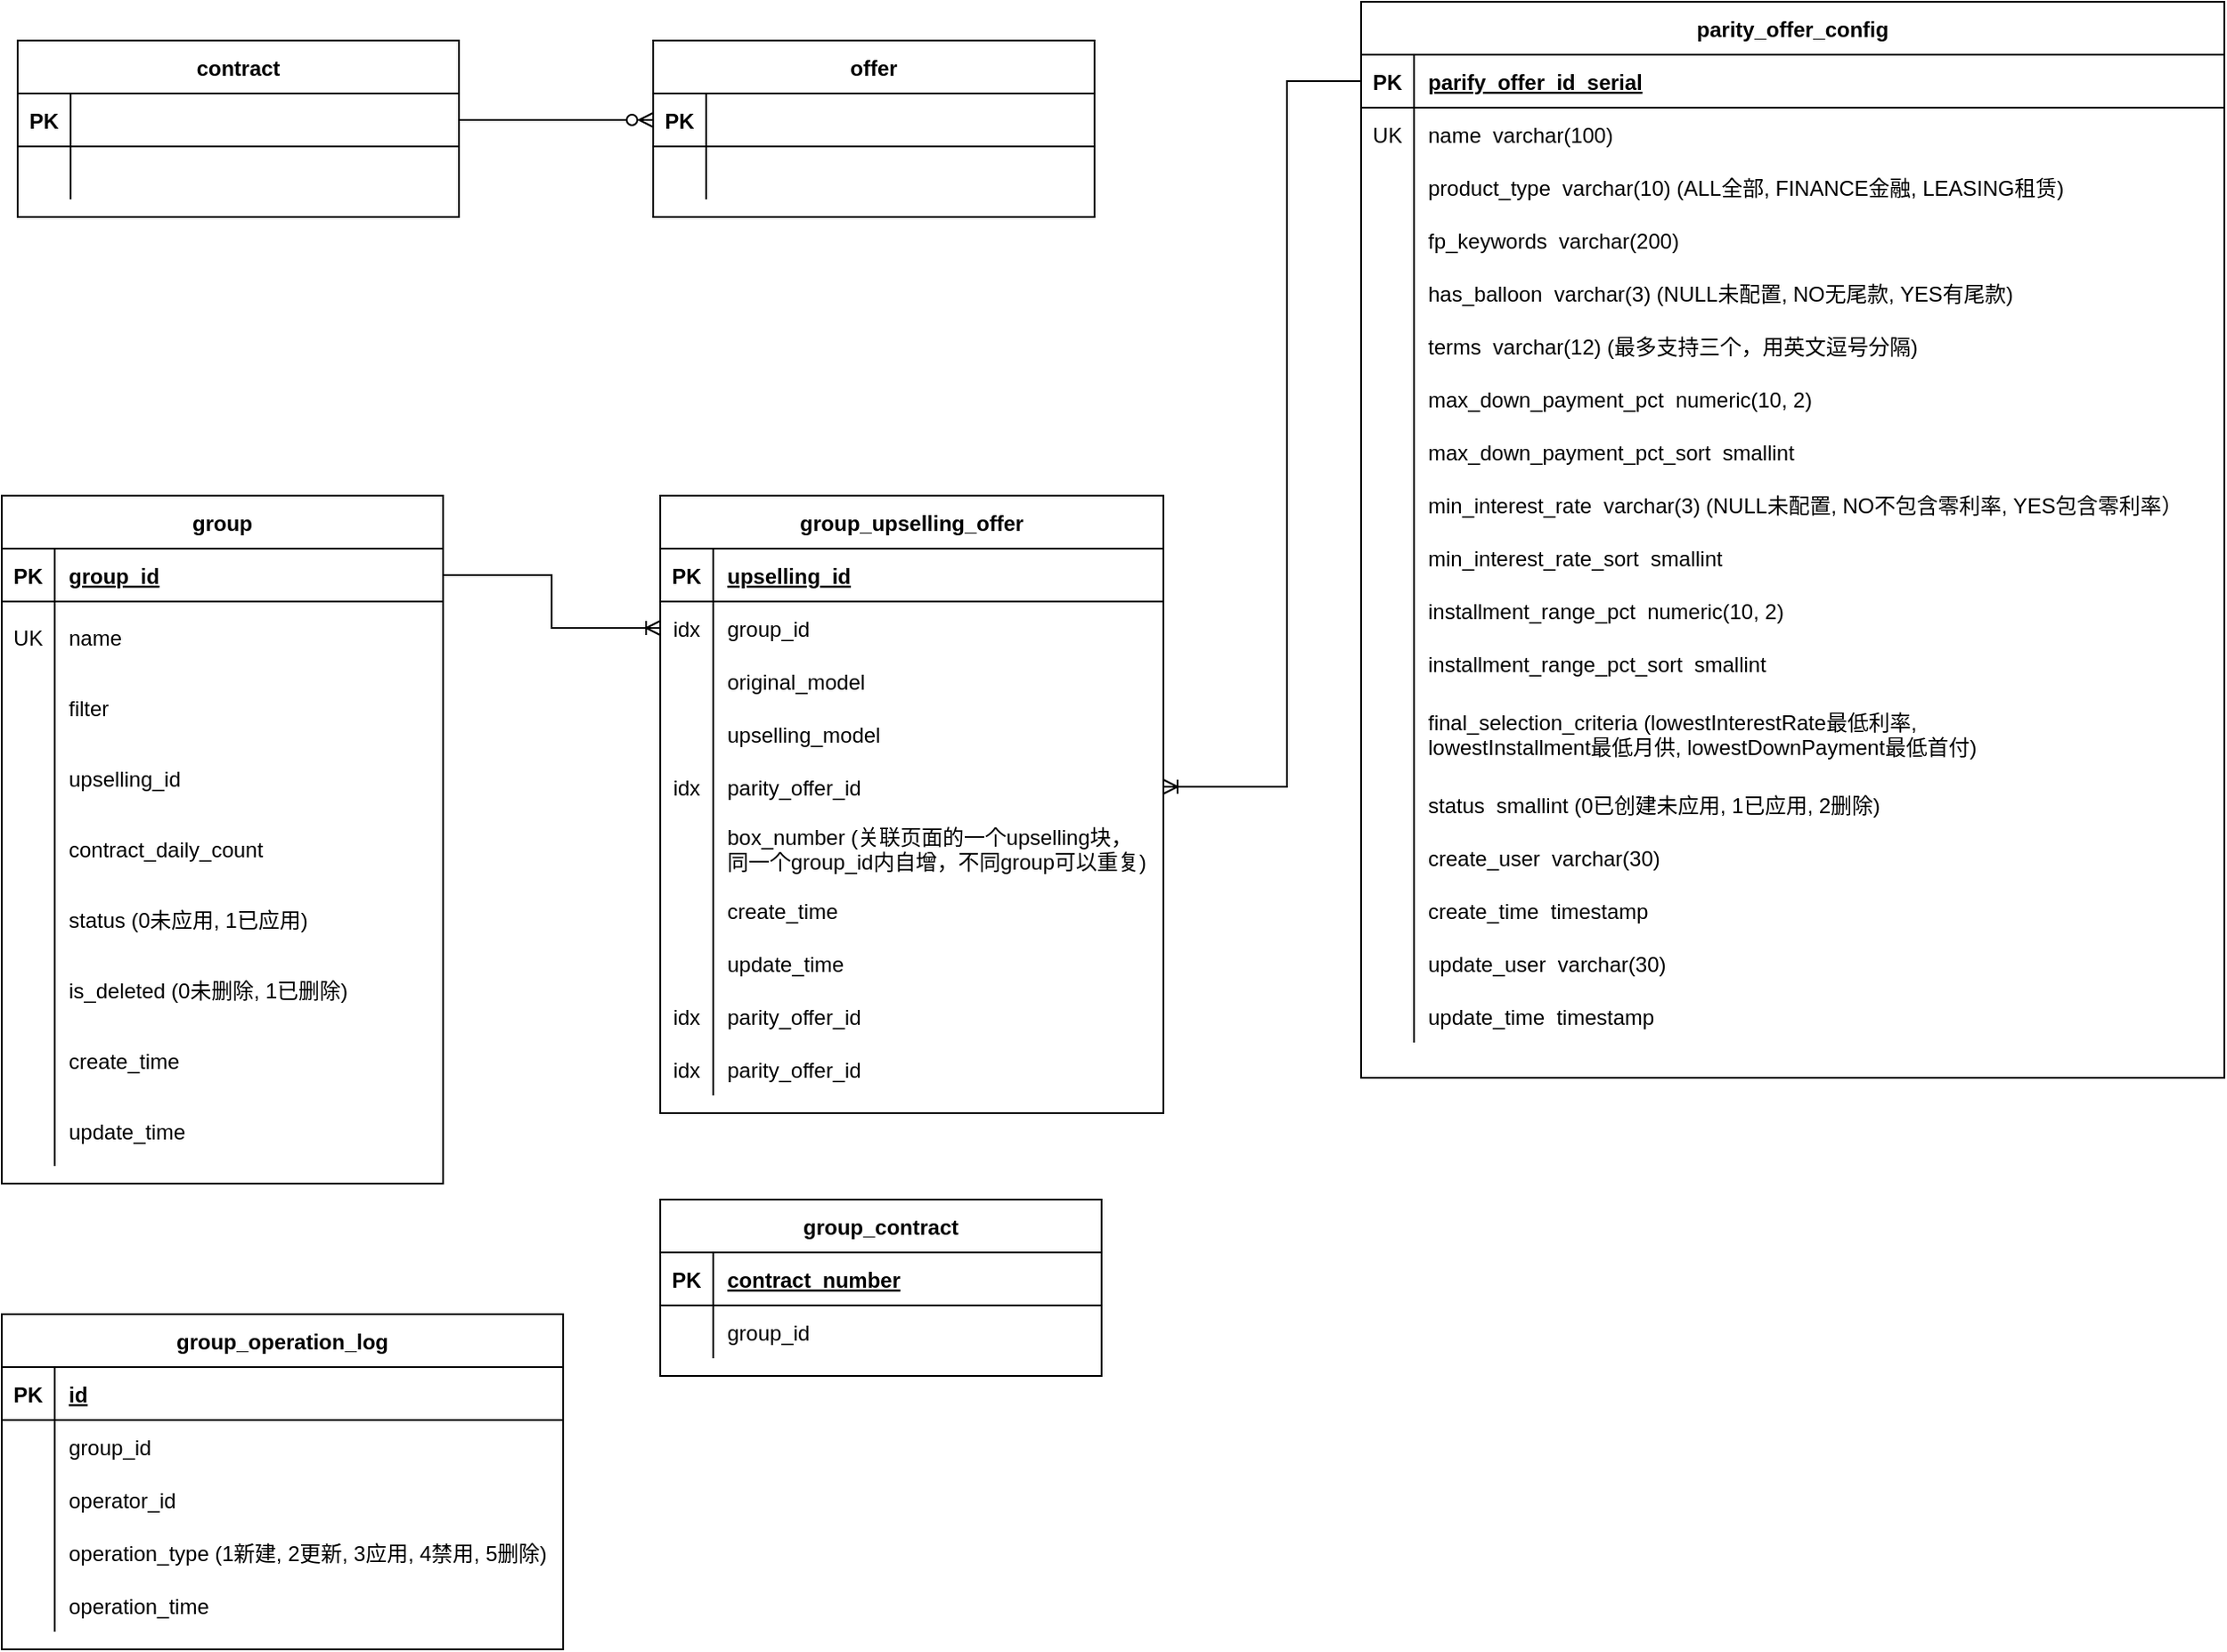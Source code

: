 <mxfile version="22.1.21" type="github">
  <diagram id="R2lEEEUBdFMjLlhIrx00" name="Page-1">
    <mxGraphModel dx="2038" dy="861" grid="1" gridSize="10" guides="1" tooltips="1" connect="1" arrows="1" fold="1" page="1" pageScale="1" pageWidth="850" pageHeight="1100" math="0" shadow="0" extFonts="Permanent Marker^https://fonts.googleapis.com/css?family=Permanent+Marker">
      <root>
        <mxCell id="0" />
        <mxCell id="1" parent="0" />
        <mxCell id="Lgd85yXxA8p3wqPTsEd0-1" value="contract" style="shape=table;startSize=30;container=1;collapsible=1;childLayout=tableLayout;fixedRows=1;rowLines=0;fontStyle=1;align=center;resizeLast=1;" parent="1" vertex="1">
          <mxGeometry x="-169" y="112" width="250" height="100" as="geometry" />
        </mxCell>
        <mxCell id="Lgd85yXxA8p3wqPTsEd0-2" value="" style="shape=partialRectangle;collapsible=0;dropTarget=0;pointerEvents=0;fillColor=none;points=[[0,0.5],[1,0.5]];portConstraint=eastwest;top=0;left=0;right=0;bottom=1;" parent="Lgd85yXxA8p3wqPTsEd0-1" vertex="1">
          <mxGeometry y="30" width="250" height="30" as="geometry" />
        </mxCell>
        <mxCell id="Lgd85yXxA8p3wqPTsEd0-3" value="PK" style="shape=partialRectangle;overflow=hidden;connectable=0;fillColor=none;top=0;left=0;bottom=0;right=0;fontStyle=1;" parent="Lgd85yXxA8p3wqPTsEd0-2" vertex="1">
          <mxGeometry width="30" height="30" as="geometry">
            <mxRectangle width="30" height="30" as="alternateBounds" />
          </mxGeometry>
        </mxCell>
        <mxCell id="Lgd85yXxA8p3wqPTsEd0-4" value="" style="shape=partialRectangle;overflow=hidden;connectable=0;fillColor=none;top=0;left=0;bottom=0;right=0;align=left;spacingLeft=6;fontStyle=5;" parent="Lgd85yXxA8p3wqPTsEd0-2" vertex="1">
          <mxGeometry x="30" width="220" height="30" as="geometry">
            <mxRectangle width="220" height="30" as="alternateBounds" />
          </mxGeometry>
        </mxCell>
        <mxCell id="Lgd85yXxA8p3wqPTsEd0-5" value="" style="shape=partialRectangle;collapsible=0;dropTarget=0;pointerEvents=0;fillColor=none;points=[[0,0.5],[1,0.5]];portConstraint=eastwest;top=0;left=0;right=0;bottom=0;" parent="Lgd85yXxA8p3wqPTsEd0-1" vertex="1">
          <mxGeometry y="60" width="250" height="30" as="geometry" />
        </mxCell>
        <mxCell id="Lgd85yXxA8p3wqPTsEd0-6" value="" style="shape=partialRectangle;overflow=hidden;connectable=0;fillColor=none;top=0;left=0;bottom=0;right=0;" parent="Lgd85yXxA8p3wqPTsEd0-5" vertex="1">
          <mxGeometry width="30" height="30" as="geometry">
            <mxRectangle width="30" height="30" as="alternateBounds" />
          </mxGeometry>
        </mxCell>
        <mxCell id="Lgd85yXxA8p3wqPTsEd0-7" value="" style="shape=partialRectangle;overflow=hidden;connectable=0;fillColor=none;top=0;left=0;bottom=0;right=0;align=left;spacingLeft=6;" parent="Lgd85yXxA8p3wqPTsEd0-5" vertex="1">
          <mxGeometry x="30" width="220" height="30" as="geometry">
            <mxRectangle width="220" height="30" as="alternateBounds" />
          </mxGeometry>
        </mxCell>
        <mxCell id="Lgd85yXxA8p3wqPTsEd0-8" value="offer" style="shape=table;startSize=30;container=1;collapsible=1;childLayout=tableLayout;fixedRows=1;rowLines=0;fontStyle=1;align=center;resizeLast=1;" parent="1" vertex="1">
          <mxGeometry x="191" y="112" width="250" height="100" as="geometry" />
        </mxCell>
        <mxCell id="Lgd85yXxA8p3wqPTsEd0-9" value="" style="shape=partialRectangle;collapsible=0;dropTarget=0;pointerEvents=0;fillColor=none;points=[[0,0.5],[1,0.5]];portConstraint=eastwest;top=0;left=0;right=0;bottom=1;" parent="Lgd85yXxA8p3wqPTsEd0-8" vertex="1">
          <mxGeometry y="30" width="250" height="30" as="geometry" />
        </mxCell>
        <mxCell id="Lgd85yXxA8p3wqPTsEd0-10" value="PK" style="shape=partialRectangle;overflow=hidden;connectable=0;fillColor=none;top=0;left=0;bottom=0;right=0;fontStyle=1;" parent="Lgd85yXxA8p3wqPTsEd0-9" vertex="1">
          <mxGeometry width="30" height="30" as="geometry">
            <mxRectangle width="30" height="30" as="alternateBounds" />
          </mxGeometry>
        </mxCell>
        <mxCell id="Lgd85yXxA8p3wqPTsEd0-11" value="" style="shape=partialRectangle;overflow=hidden;connectable=0;fillColor=none;top=0;left=0;bottom=0;right=0;align=left;spacingLeft=6;fontStyle=5;" parent="Lgd85yXxA8p3wqPTsEd0-9" vertex="1">
          <mxGeometry x="30" width="220" height="30" as="geometry">
            <mxRectangle width="220" height="30" as="alternateBounds" />
          </mxGeometry>
        </mxCell>
        <mxCell id="Lgd85yXxA8p3wqPTsEd0-12" value="" style="shape=partialRectangle;collapsible=0;dropTarget=0;pointerEvents=0;fillColor=none;points=[[0,0.5],[1,0.5]];portConstraint=eastwest;top=0;left=0;right=0;bottom=0;" parent="Lgd85yXxA8p3wqPTsEd0-8" vertex="1">
          <mxGeometry y="60" width="250" height="30" as="geometry" />
        </mxCell>
        <mxCell id="Lgd85yXxA8p3wqPTsEd0-13" value="" style="shape=partialRectangle;overflow=hidden;connectable=0;fillColor=none;top=0;left=0;bottom=0;right=0;" parent="Lgd85yXxA8p3wqPTsEd0-12" vertex="1">
          <mxGeometry width="30" height="30" as="geometry">
            <mxRectangle width="30" height="30" as="alternateBounds" />
          </mxGeometry>
        </mxCell>
        <mxCell id="Lgd85yXxA8p3wqPTsEd0-14" value="" style="shape=partialRectangle;overflow=hidden;connectable=0;fillColor=none;top=0;left=0;bottom=0;right=0;align=left;spacingLeft=6;" parent="Lgd85yXxA8p3wqPTsEd0-12" vertex="1">
          <mxGeometry x="30" width="220" height="30" as="geometry">
            <mxRectangle width="220" height="30" as="alternateBounds" />
          </mxGeometry>
        </mxCell>
        <mxCell id="Lgd85yXxA8p3wqPTsEd0-15" style="edgeStyle=orthogonalEdgeStyle;rounded=0;orthogonalLoop=1;jettySize=auto;html=1;exitX=1;exitY=0.5;exitDx=0;exitDy=0;entryX=0;entryY=0.5;entryDx=0;entryDy=0;endArrow=ERzeroToMany;endFill=0;" parent="1" source="Lgd85yXxA8p3wqPTsEd0-2" target="Lgd85yXxA8p3wqPTsEd0-9" edge="1">
          <mxGeometry relative="1" as="geometry" />
        </mxCell>
        <mxCell id="Lgd85yXxA8p3wqPTsEd0-16" value="group" style="shape=table;startSize=30;container=1;collapsible=1;childLayout=tableLayout;fixedRows=1;rowLines=0;fontStyle=1;align=center;resizeLast=1;" parent="1" vertex="1">
          <mxGeometry x="-178" y="370" width="250" height="390" as="geometry">
            <mxRectangle x="91" y="830" width="120" height="30" as="alternateBounds" />
          </mxGeometry>
        </mxCell>
        <mxCell id="Lgd85yXxA8p3wqPTsEd0-17" value="" style="shape=partialRectangle;collapsible=0;dropTarget=0;pointerEvents=0;fillColor=none;points=[[0,0.5],[1,0.5]];portConstraint=eastwest;top=0;left=0;right=0;bottom=1;" parent="Lgd85yXxA8p3wqPTsEd0-16" vertex="1">
          <mxGeometry y="30" width="250" height="30" as="geometry" />
        </mxCell>
        <mxCell id="Lgd85yXxA8p3wqPTsEd0-18" value="PK" style="shape=partialRectangle;overflow=hidden;connectable=0;fillColor=none;top=0;left=0;bottom=0;right=0;fontStyle=1;" parent="Lgd85yXxA8p3wqPTsEd0-17" vertex="1">
          <mxGeometry width="30" height="30" as="geometry">
            <mxRectangle width="30" height="30" as="alternateBounds" />
          </mxGeometry>
        </mxCell>
        <mxCell id="Lgd85yXxA8p3wqPTsEd0-19" value="group_id" style="shape=partialRectangle;overflow=hidden;connectable=0;fillColor=none;top=0;left=0;bottom=0;right=0;align=left;spacingLeft=6;fontStyle=5;" parent="Lgd85yXxA8p3wqPTsEd0-17" vertex="1">
          <mxGeometry x="30" width="220" height="30" as="geometry">
            <mxRectangle width="220" height="30" as="alternateBounds" />
          </mxGeometry>
        </mxCell>
        <mxCell id="Lgd85yXxA8p3wqPTsEd0-20" value="" style="shape=partialRectangle;collapsible=0;dropTarget=0;pointerEvents=0;fillColor=none;points=[[0,0.5],[1,0.5]];portConstraint=eastwest;top=0;left=0;right=0;bottom=0;" parent="Lgd85yXxA8p3wqPTsEd0-16" vertex="1">
          <mxGeometry y="60" width="250" height="40" as="geometry" />
        </mxCell>
        <mxCell id="Lgd85yXxA8p3wqPTsEd0-21" value="UK" style="shape=partialRectangle;overflow=hidden;connectable=0;fillColor=none;top=0;left=0;bottom=0;right=0;" parent="Lgd85yXxA8p3wqPTsEd0-20" vertex="1">
          <mxGeometry width="30" height="40" as="geometry">
            <mxRectangle width="30" height="40" as="alternateBounds" />
          </mxGeometry>
        </mxCell>
        <mxCell id="Lgd85yXxA8p3wqPTsEd0-22" value="name" style="shape=partialRectangle;overflow=hidden;connectable=0;fillColor=none;top=0;left=0;bottom=0;right=0;align=left;spacingLeft=6;" parent="Lgd85yXxA8p3wqPTsEd0-20" vertex="1">
          <mxGeometry x="30" width="220" height="40" as="geometry">
            <mxRectangle width="220" height="40" as="alternateBounds" />
          </mxGeometry>
        </mxCell>
        <mxCell id="Lgd85yXxA8p3wqPTsEd0-23" value="" style="shape=partialRectangle;collapsible=0;dropTarget=0;pointerEvents=0;fillColor=none;points=[[0,0.5],[1,0.5]];portConstraint=eastwest;top=0;left=0;right=0;bottom=0;" parent="Lgd85yXxA8p3wqPTsEd0-16" vertex="1">
          <mxGeometry y="100" width="250" height="40" as="geometry" />
        </mxCell>
        <mxCell id="Lgd85yXxA8p3wqPTsEd0-24" value="" style="shape=partialRectangle;overflow=hidden;connectable=0;fillColor=none;top=0;left=0;bottom=0;right=0;" parent="Lgd85yXxA8p3wqPTsEd0-23" vertex="1">
          <mxGeometry width="30" height="40" as="geometry">
            <mxRectangle width="30" height="40" as="alternateBounds" />
          </mxGeometry>
        </mxCell>
        <mxCell id="Lgd85yXxA8p3wqPTsEd0-25" value="filter" style="shape=partialRectangle;overflow=hidden;connectable=0;fillColor=none;top=0;left=0;bottom=0;right=0;align=left;spacingLeft=6;" parent="Lgd85yXxA8p3wqPTsEd0-23" vertex="1">
          <mxGeometry x="30" width="220" height="40" as="geometry">
            <mxRectangle width="220" height="40" as="alternateBounds" />
          </mxGeometry>
        </mxCell>
        <mxCell id="Lgd85yXxA8p3wqPTsEd0-26" value="" style="shape=partialRectangle;collapsible=0;dropTarget=0;pointerEvents=0;fillColor=none;points=[[0,0.5],[1,0.5]];portConstraint=eastwest;top=0;left=0;right=0;bottom=0;" parent="Lgd85yXxA8p3wqPTsEd0-16" vertex="1">
          <mxGeometry y="140" width="250" height="40" as="geometry" />
        </mxCell>
        <mxCell id="Lgd85yXxA8p3wqPTsEd0-27" value="" style="shape=partialRectangle;overflow=hidden;connectable=0;fillColor=none;top=0;left=0;bottom=0;right=0;" parent="Lgd85yXxA8p3wqPTsEd0-26" vertex="1">
          <mxGeometry width="30" height="40" as="geometry">
            <mxRectangle width="30" height="40" as="alternateBounds" />
          </mxGeometry>
        </mxCell>
        <mxCell id="Lgd85yXxA8p3wqPTsEd0-28" value="upselling_id" style="shape=partialRectangle;overflow=hidden;connectable=0;fillColor=none;top=0;left=0;bottom=0;right=0;align=left;spacingLeft=6;" parent="Lgd85yXxA8p3wqPTsEd0-26" vertex="1">
          <mxGeometry x="30" width="220" height="40" as="geometry">
            <mxRectangle width="220" height="40" as="alternateBounds" />
          </mxGeometry>
        </mxCell>
        <mxCell id="2R6In421giZ6Qn-jR1Jp-1" value="" style="shape=partialRectangle;collapsible=0;dropTarget=0;pointerEvents=0;fillColor=none;points=[[0,0.5],[1,0.5]];portConstraint=eastwest;top=0;left=0;right=0;bottom=0;" parent="Lgd85yXxA8p3wqPTsEd0-16" vertex="1">
          <mxGeometry y="180" width="250" height="40" as="geometry" />
        </mxCell>
        <mxCell id="2R6In421giZ6Qn-jR1Jp-2" value="" style="shape=partialRectangle;overflow=hidden;connectable=0;fillColor=none;top=0;left=0;bottom=0;right=0;" parent="2R6In421giZ6Qn-jR1Jp-1" vertex="1">
          <mxGeometry width="30" height="40" as="geometry">
            <mxRectangle width="30" height="40" as="alternateBounds" />
          </mxGeometry>
        </mxCell>
        <mxCell id="2R6In421giZ6Qn-jR1Jp-3" value="contract_daily_count" style="shape=partialRectangle;overflow=hidden;connectable=0;fillColor=none;top=0;left=0;bottom=0;right=0;align=left;spacingLeft=6;" parent="2R6In421giZ6Qn-jR1Jp-1" vertex="1">
          <mxGeometry x="30" width="220" height="40" as="geometry">
            <mxRectangle width="220" height="40" as="alternateBounds" />
          </mxGeometry>
        </mxCell>
        <mxCell id="Lgd85yXxA8p3wqPTsEd0-29" value="" style="shape=partialRectangle;collapsible=0;dropTarget=0;pointerEvents=0;fillColor=none;points=[[0,0.5],[1,0.5]];portConstraint=eastwest;top=0;left=0;right=0;bottom=0;" parent="Lgd85yXxA8p3wqPTsEd0-16" vertex="1">
          <mxGeometry y="220" width="250" height="40" as="geometry" />
        </mxCell>
        <mxCell id="Lgd85yXxA8p3wqPTsEd0-30" value="" style="shape=partialRectangle;overflow=hidden;connectable=0;fillColor=none;top=0;left=0;bottom=0;right=0;" parent="Lgd85yXxA8p3wqPTsEd0-29" vertex="1">
          <mxGeometry width="30" height="40" as="geometry">
            <mxRectangle width="30" height="40" as="alternateBounds" />
          </mxGeometry>
        </mxCell>
        <mxCell id="Lgd85yXxA8p3wqPTsEd0-31" value="status (0未应用, 1已应用)" style="shape=partialRectangle;overflow=hidden;connectable=0;fillColor=none;top=0;left=0;bottom=0;right=0;align=left;spacingLeft=6;" parent="Lgd85yXxA8p3wqPTsEd0-29" vertex="1">
          <mxGeometry x="30" width="220" height="40" as="geometry">
            <mxRectangle width="220" height="40" as="alternateBounds" />
          </mxGeometry>
        </mxCell>
        <mxCell id="Lgd85yXxA8p3wqPTsEd0-32" value="" style="shape=partialRectangle;collapsible=0;dropTarget=0;pointerEvents=0;fillColor=none;points=[[0,0.5],[1,0.5]];portConstraint=eastwest;top=0;left=0;right=0;bottom=0;" parent="Lgd85yXxA8p3wqPTsEd0-16" vertex="1">
          <mxGeometry y="260" width="250" height="40" as="geometry" />
        </mxCell>
        <mxCell id="Lgd85yXxA8p3wqPTsEd0-33" value="" style="shape=partialRectangle;overflow=hidden;connectable=0;fillColor=none;top=0;left=0;bottom=0;right=0;" parent="Lgd85yXxA8p3wqPTsEd0-32" vertex="1">
          <mxGeometry width="30" height="40" as="geometry">
            <mxRectangle width="30" height="40" as="alternateBounds" />
          </mxGeometry>
        </mxCell>
        <mxCell id="Lgd85yXxA8p3wqPTsEd0-34" value="is_deleted (0未删除, 1已删除)" style="shape=partialRectangle;overflow=hidden;connectable=0;fillColor=none;top=0;left=0;bottom=0;right=0;align=left;spacingLeft=6;" parent="Lgd85yXxA8p3wqPTsEd0-32" vertex="1">
          <mxGeometry x="30" width="220" height="40" as="geometry">
            <mxRectangle width="220" height="40" as="alternateBounds" />
          </mxGeometry>
        </mxCell>
        <mxCell id="zZ3A37CLWOh8GCv3uw9L-1" value="" style="shape=partialRectangle;collapsible=0;dropTarget=0;pointerEvents=0;fillColor=none;points=[[0,0.5],[1,0.5]];portConstraint=eastwest;top=0;left=0;right=0;bottom=0;" parent="Lgd85yXxA8p3wqPTsEd0-16" vertex="1">
          <mxGeometry y="300" width="250" height="40" as="geometry" />
        </mxCell>
        <mxCell id="zZ3A37CLWOh8GCv3uw9L-2" value="" style="shape=partialRectangle;overflow=hidden;connectable=0;fillColor=none;top=0;left=0;bottom=0;right=0;" parent="zZ3A37CLWOh8GCv3uw9L-1" vertex="1">
          <mxGeometry width="30" height="40" as="geometry">
            <mxRectangle width="30" height="40" as="alternateBounds" />
          </mxGeometry>
        </mxCell>
        <mxCell id="zZ3A37CLWOh8GCv3uw9L-3" value="create_time" style="shape=partialRectangle;overflow=hidden;connectable=0;fillColor=none;top=0;left=0;bottom=0;right=0;align=left;spacingLeft=6;" parent="zZ3A37CLWOh8GCv3uw9L-1" vertex="1">
          <mxGeometry x="30" width="220" height="40" as="geometry">
            <mxRectangle width="220" height="40" as="alternateBounds" />
          </mxGeometry>
        </mxCell>
        <mxCell id="zZ3A37CLWOh8GCv3uw9L-4" value="" style="shape=partialRectangle;collapsible=0;dropTarget=0;pointerEvents=0;fillColor=none;points=[[0,0.5],[1,0.5]];portConstraint=eastwest;top=0;left=0;right=0;bottom=0;" parent="Lgd85yXxA8p3wqPTsEd0-16" vertex="1">
          <mxGeometry y="340" width="250" height="40" as="geometry" />
        </mxCell>
        <mxCell id="zZ3A37CLWOh8GCv3uw9L-5" value="" style="shape=partialRectangle;overflow=hidden;connectable=0;fillColor=none;top=0;left=0;bottom=0;right=0;" parent="zZ3A37CLWOh8GCv3uw9L-4" vertex="1">
          <mxGeometry width="30" height="40" as="geometry">
            <mxRectangle width="30" height="40" as="alternateBounds" />
          </mxGeometry>
        </mxCell>
        <mxCell id="zZ3A37CLWOh8GCv3uw9L-6" value="update_time" style="shape=partialRectangle;overflow=hidden;connectable=0;fillColor=none;top=0;left=0;bottom=0;right=0;align=left;spacingLeft=6;" parent="zZ3A37CLWOh8GCv3uw9L-4" vertex="1">
          <mxGeometry x="30" width="220" height="40" as="geometry">
            <mxRectangle width="220" height="40" as="alternateBounds" />
          </mxGeometry>
        </mxCell>
        <mxCell id="Lgd85yXxA8p3wqPTsEd0-35" value="parity_offer_config" style="shape=table;startSize=30;container=1;collapsible=1;childLayout=tableLayout;fixedRows=1;rowLines=0;fontStyle=1;align=center;resizeLast=1;" parent="1" vertex="1">
          <mxGeometry x="592" y="90" width="489" height="610" as="geometry" />
        </mxCell>
        <mxCell id="Lgd85yXxA8p3wqPTsEd0-36" value="" style="shape=partialRectangle;collapsible=0;dropTarget=0;pointerEvents=0;fillColor=none;points=[[0,0.5],[1,0.5]];portConstraint=eastwest;top=0;left=0;right=0;bottom=1;" parent="Lgd85yXxA8p3wqPTsEd0-35" vertex="1">
          <mxGeometry y="30" width="489" height="30" as="geometry" />
        </mxCell>
        <mxCell id="Lgd85yXxA8p3wqPTsEd0-37" value="PK" style="shape=partialRectangle;overflow=hidden;connectable=0;fillColor=none;top=0;left=0;bottom=0;right=0;fontStyle=1;" parent="Lgd85yXxA8p3wqPTsEd0-36" vertex="1">
          <mxGeometry width="30" height="30" as="geometry">
            <mxRectangle width="30" height="30" as="alternateBounds" />
          </mxGeometry>
        </mxCell>
        <mxCell id="Lgd85yXxA8p3wqPTsEd0-38" value="parify_offer_id  serial" style="shape=partialRectangle;overflow=hidden;connectable=0;fillColor=none;top=0;left=0;bottom=0;right=0;align=left;spacingLeft=6;fontStyle=5;fontColor=#000000;" parent="Lgd85yXxA8p3wqPTsEd0-36" vertex="1">
          <mxGeometry x="30" width="459" height="30" as="geometry">
            <mxRectangle width="459" height="30" as="alternateBounds" />
          </mxGeometry>
        </mxCell>
        <mxCell id="Lgd85yXxA8p3wqPTsEd0-39" value="" style="shape=partialRectangle;collapsible=0;dropTarget=0;pointerEvents=0;fillColor=none;points=[[0,0.5],[1,0.5]];portConstraint=eastwest;top=0;left=0;right=0;bottom=0;" parent="Lgd85yXxA8p3wqPTsEd0-35" vertex="1">
          <mxGeometry y="60" width="489" height="30" as="geometry" />
        </mxCell>
        <mxCell id="Lgd85yXxA8p3wqPTsEd0-40" value="UK" style="shape=partialRectangle;overflow=hidden;connectable=0;fillColor=none;top=0;left=0;bottom=0;right=0;" parent="Lgd85yXxA8p3wqPTsEd0-39" vertex="1">
          <mxGeometry width="30" height="30" as="geometry">
            <mxRectangle width="30" height="30" as="alternateBounds" />
          </mxGeometry>
        </mxCell>
        <mxCell id="Lgd85yXxA8p3wqPTsEd0-41" value="name  varchar(100)" style="shape=partialRectangle;overflow=hidden;connectable=0;fillColor=none;top=0;left=0;bottom=0;right=0;align=left;spacingLeft=6;" parent="Lgd85yXxA8p3wqPTsEd0-39" vertex="1">
          <mxGeometry x="30" width="459" height="30" as="geometry">
            <mxRectangle width="459" height="30" as="alternateBounds" />
          </mxGeometry>
        </mxCell>
        <mxCell id="Lgd85yXxA8p3wqPTsEd0-42" value="" style="shape=partialRectangle;collapsible=0;dropTarget=0;pointerEvents=0;fillColor=none;points=[[0,0.5],[1,0.5]];portConstraint=eastwest;top=0;left=0;right=0;bottom=0;" parent="Lgd85yXxA8p3wqPTsEd0-35" vertex="1">
          <mxGeometry y="90" width="489" height="30" as="geometry" />
        </mxCell>
        <mxCell id="Lgd85yXxA8p3wqPTsEd0-43" value="" style="shape=partialRectangle;overflow=hidden;connectable=0;fillColor=none;top=0;left=0;bottom=0;right=0;" parent="Lgd85yXxA8p3wqPTsEd0-42" vertex="1">
          <mxGeometry width="30" height="30" as="geometry">
            <mxRectangle width="30" height="30" as="alternateBounds" />
          </mxGeometry>
        </mxCell>
        <mxCell id="Lgd85yXxA8p3wqPTsEd0-44" value="product_type  varchar(10) (ALL全部, FINANCE金融, LEASING租赁)" style="shape=partialRectangle;overflow=hidden;connectable=0;fillColor=none;top=0;left=0;bottom=0;right=0;align=left;spacingLeft=6;" parent="Lgd85yXxA8p3wqPTsEd0-42" vertex="1">
          <mxGeometry x="30" width="459" height="30" as="geometry">
            <mxRectangle width="459" height="30" as="alternateBounds" />
          </mxGeometry>
        </mxCell>
        <mxCell id="eo6Eqj7wrOhR0pZaT2Og-4" value="" style="shape=partialRectangle;collapsible=0;dropTarget=0;pointerEvents=0;fillColor=none;points=[[0,0.5],[1,0.5]];portConstraint=eastwest;top=0;left=0;right=0;bottom=0;" parent="Lgd85yXxA8p3wqPTsEd0-35" vertex="1">
          <mxGeometry y="120" width="489" height="30" as="geometry" />
        </mxCell>
        <mxCell id="eo6Eqj7wrOhR0pZaT2Og-5" value="" style="shape=partialRectangle;overflow=hidden;connectable=0;fillColor=none;top=0;left=0;bottom=0;right=0;" parent="eo6Eqj7wrOhR0pZaT2Og-4" vertex="1">
          <mxGeometry width="30" height="30" as="geometry">
            <mxRectangle width="30" height="30" as="alternateBounds" />
          </mxGeometry>
        </mxCell>
        <mxCell id="eo6Eqj7wrOhR0pZaT2Og-6" value="fp_keywords  varchar(200)" style="shape=partialRectangle;overflow=hidden;connectable=0;fillColor=none;top=0;left=0;bottom=0;right=0;align=left;spacingLeft=6;" parent="eo6Eqj7wrOhR0pZaT2Og-4" vertex="1">
          <mxGeometry x="30" width="459" height="30" as="geometry">
            <mxRectangle width="459" height="30" as="alternateBounds" />
          </mxGeometry>
        </mxCell>
        <mxCell id="Lgd85yXxA8p3wqPTsEd0-45" value="" style="shape=partialRectangle;collapsible=0;dropTarget=0;pointerEvents=0;fillColor=none;points=[[0,0.5],[1,0.5]];portConstraint=eastwest;top=0;left=0;right=0;bottom=0;" parent="Lgd85yXxA8p3wqPTsEd0-35" vertex="1">
          <mxGeometry y="150" width="489" height="30" as="geometry" />
        </mxCell>
        <mxCell id="Lgd85yXxA8p3wqPTsEd0-46" value="" style="shape=partialRectangle;overflow=hidden;connectable=0;fillColor=none;top=0;left=0;bottom=0;right=0;" parent="Lgd85yXxA8p3wqPTsEd0-45" vertex="1">
          <mxGeometry width="30" height="30" as="geometry">
            <mxRectangle width="30" height="30" as="alternateBounds" />
          </mxGeometry>
        </mxCell>
        <mxCell id="Lgd85yXxA8p3wqPTsEd0-47" value="has_balloon  varchar(3) (NULL未配置, NO无尾款, YES有尾款)" style="shape=partialRectangle;overflow=hidden;connectable=0;fillColor=none;top=0;left=0;bottom=0;right=0;align=left;spacingLeft=6;" parent="Lgd85yXxA8p3wqPTsEd0-45" vertex="1">
          <mxGeometry x="30" width="459" height="30" as="geometry">
            <mxRectangle width="459" height="30" as="alternateBounds" />
          </mxGeometry>
        </mxCell>
        <mxCell id="Lgd85yXxA8p3wqPTsEd0-48" value="" style="shape=partialRectangle;collapsible=0;dropTarget=0;pointerEvents=0;fillColor=none;points=[[0,0.5],[1,0.5]];portConstraint=eastwest;top=0;left=0;right=0;bottom=0;" parent="Lgd85yXxA8p3wqPTsEd0-35" vertex="1">
          <mxGeometry y="180" width="489" height="30" as="geometry" />
        </mxCell>
        <mxCell id="Lgd85yXxA8p3wqPTsEd0-49" value="" style="shape=partialRectangle;overflow=hidden;connectable=0;fillColor=none;top=0;left=0;bottom=0;right=0;" parent="Lgd85yXxA8p3wqPTsEd0-48" vertex="1">
          <mxGeometry width="30" height="30" as="geometry">
            <mxRectangle width="30" height="30" as="alternateBounds" />
          </mxGeometry>
        </mxCell>
        <mxCell id="Lgd85yXxA8p3wqPTsEd0-50" value="terms  varchar(12) (最多支持三个，用英文逗号分隔)" style="shape=partialRectangle;overflow=hidden;connectable=0;fillColor=none;top=0;left=0;bottom=0;right=0;align=left;spacingLeft=6;" parent="Lgd85yXxA8p3wqPTsEd0-48" vertex="1">
          <mxGeometry x="30" width="459" height="30" as="geometry">
            <mxRectangle width="459" height="30" as="alternateBounds" />
          </mxGeometry>
        </mxCell>
        <mxCell id="Lgd85yXxA8p3wqPTsEd0-57" value="" style="shape=partialRectangle;collapsible=0;dropTarget=0;pointerEvents=0;fillColor=none;points=[[0,0.5],[1,0.5]];portConstraint=eastwest;top=0;left=0;right=0;bottom=0;" parent="Lgd85yXxA8p3wqPTsEd0-35" vertex="1">
          <mxGeometry y="210" width="489" height="30" as="geometry" />
        </mxCell>
        <mxCell id="Lgd85yXxA8p3wqPTsEd0-58" value="" style="shape=partialRectangle;overflow=hidden;connectable=0;fillColor=none;top=0;left=0;bottom=0;right=0;" parent="Lgd85yXxA8p3wqPTsEd0-57" vertex="1">
          <mxGeometry width="30" height="30" as="geometry">
            <mxRectangle width="30" height="30" as="alternateBounds" />
          </mxGeometry>
        </mxCell>
        <mxCell id="Lgd85yXxA8p3wqPTsEd0-59" value="max_down_payment_pct  numeric(10, 2)" style="shape=partialRectangle;overflow=hidden;connectable=0;fillColor=none;top=0;left=0;bottom=0;right=0;align=left;spacingLeft=6;" parent="Lgd85yXxA8p3wqPTsEd0-57" vertex="1">
          <mxGeometry x="30" width="459" height="30" as="geometry">
            <mxRectangle width="459" height="30" as="alternateBounds" />
          </mxGeometry>
        </mxCell>
        <mxCell id="Lgd85yXxA8p3wqPTsEd0-60" value="" style="shape=partialRectangle;collapsible=0;dropTarget=0;pointerEvents=0;fillColor=none;points=[[0,0.5],[1,0.5]];portConstraint=eastwest;top=0;left=0;right=0;bottom=0;" parent="Lgd85yXxA8p3wqPTsEd0-35" vertex="1">
          <mxGeometry y="240" width="489" height="30" as="geometry" />
        </mxCell>
        <mxCell id="Lgd85yXxA8p3wqPTsEd0-61" value="" style="shape=partialRectangle;overflow=hidden;connectable=0;fillColor=none;top=0;left=0;bottom=0;right=0;" parent="Lgd85yXxA8p3wqPTsEd0-60" vertex="1">
          <mxGeometry width="30" height="30" as="geometry">
            <mxRectangle width="30" height="30" as="alternateBounds" />
          </mxGeometry>
        </mxCell>
        <mxCell id="Lgd85yXxA8p3wqPTsEd0-62" value="max_down_payment_pct_sort  smallint" style="shape=partialRectangle;overflow=hidden;connectable=0;fillColor=none;top=0;left=0;bottom=0;right=0;align=left;spacingLeft=6;" parent="Lgd85yXxA8p3wqPTsEd0-60" vertex="1">
          <mxGeometry x="30" width="459" height="30" as="geometry">
            <mxRectangle width="459" height="30" as="alternateBounds" />
          </mxGeometry>
        </mxCell>
        <mxCell id="Lgd85yXxA8p3wqPTsEd0-63" value="" style="shape=partialRectangle;collapsible=0;dropTarget=0;pointerEvents=0;fillColor=none;points=[[0,0.5],[1,0.5]];portConstraint=eastwest;top=0;left=0;right=0;bottom=0;strokeColor=#000000;" parent="Lgd85yXxA8p3wqPTsEd0-35" vertex="1">
          <mxGeometry y="270" width="489" height="30" as="geometry" />
        </mxCell>
        <mxCell id="Lgd85yXxA8p3wqPTsEd0-64" value="" style="shape=partialRectangle;overflow=hidden;connectable=0;fillColor=none;top=0;left=0;bottom=0;right=0;" parent="Lgd85yXxA8p3wqPTsEd0-63" vertex="1">
          <mxGeometry width="30" height="30" as="geometry">
            <mxRectangle width="30" height="30" as="alternateBounds" />
          </mxGeometry>
        </mxCell>
        <mxCell id="Lgd85yXxA8p3wqPTsEd0-65" value="min_interest_rate  varchar(3) (NULL未配置, NO不包含零利率, YES包含零利率）" style="shape=partialRectangle;overflow=hidden;connectable=0;fillColor=none;top=0;left=0;bottom=0;right=0;align=left;spacingLeft=6;labelBackgroundColor=default;fontColor=#000000;" parent="Lgd85yXxA8p3wqPTsEd0-63" vertex="1">
          <mxGeometry x="30" width="459" height="30" as="geometry">
            <mxRectangle width="459" height="30" as="alternateBounds" />
          </mxGeometry>
        </mxCell>
        <mxCell id="Lgd85yXxA8p3wqPTsEd0-66" value="" style="shape=partialRectangle;collapsible=0;dropTarget=0;pointerEvents=0;fillColor=none;points=[[0,0.5],[1,0.5]];portConstraint=eastwest;top=0;left=0;right=0;bottom=0;" parent="Lgd85yXxA8p3wqPTsEd0-35" vertex="1">
          <mxGeometry y="300" width="489" height="30" as="geometry" />
        </mxCell>
        <mxCell id="Lgd85yXxA8p3wqPTsEd0-67" value="" style="shape=partialRectangle;overflow=hidden;connectable=0;fillColor=none;top=0;left=0;bottom=0;right=0;" parent="Lgd85yXxA8p3wqPTsEd0-66" vertex="1">
          <mxGeometry width="30" height="30" as="geometry">
            <mxRectangle width="30" height="30" as="alternateBounds" />
          </mxGeometry>
        </mxCell>
        <mxCell id="Lgd85yXxA8p3wqPTsEd0-68" value="min_interest_rate_sort  smallint" style="shape=partialRectangle;overflow=hidden;connectable=0;fillColor=none;top=0;left=0;bottom=0;right=0;align=left;spacingLeft=6;fontColor=#000000;" parent="Lgd85yXxA8p3wqPTsEd0-66" vertex="1">
          <mxGeometry x="30" width="459" height="30" as="geometry">
            <mxRectangle width="459" height="30" as="alternateBounds" />
          </mxGeometry>
        </mxCell>
        <mxCell id="Lgd85yXxA8p3wqPTsEd0-69" value="" style="shape=partialRectangle;collapsible=0;dropTarget=0;pointerEvents=0;fillColor=none;points=[[0,0.5],[1,0.5]];portConstraint=eastwest;top=0;left=0;right=0;bottom=0;" parent="Lgd85yXxA8p3wqPTsEd0-35" vertex="1">
          <mxGeometry y="330" width="489" height="30" as="geometry" />
        </mxCell>
        <mxCell id="Lgd85yXxA8p3wqPTsEd0-70" value="" style="shape=partialRectangle;overflow=hidden;connectable=0;fillColor=none;top=0;left=0;bottom=0;right=0;" parent="Lgd85yXxA8p3wqPTsEd0-69" vertex="1">
          <mxGeometry width="30" height="30" as="geometry">
            <mxRectangle width="30" height="30" as="alternateBounds" />
          </mxGeometry>
        </mxCell>
        <mxCell id="Lgd85yXxA8p3wqPTsEd0-71" value="installment_range_pct  numeric(10, 2)" style="shape=partialRectangle;overflow=hidden;connectable=0;fillColor=none;top=0;left=0;bottom=0;right=0;align=left;spacingLeft=6;" parent="Lgd85yXxA8p3wqPTsEd0-69" vertex="1">
          <mxGeometry x="30" width="459" height="30" as="geometry">
            <mxRectangle width="459" height="30" as="alternateBounds" />
          </mxGeometry>
        </mxCell>
        <mxCell id="Lgd85yXxA8p3wqPTsEd0-72" value="" style="shape=partialRectangle;collapsible=0;dropTarget=0;pointerEvents=0;fillColor=none;points=[[0,0.5],[1,0.5]];portConstraint=eastwest;top=0;left=0;right=0;bottom=0;" parent="Lgd85yXxA8p3wqPTsEd0-35" vertex="1">
          <mxGeometry y="360" width="489" height="30" as="geometry" />
        </mxCell>
        <mxCell id="Lgd85yXxA8p3wqPTsEd0-73" value="" style="shape=partialRectangle;overflow=hidden;connectable=0;fillColor=none;top=0;left=0;bottom=0;right=0;" parent="Lgd85yXxA8p3wqPTsEd0-72" vertex="1">
          <mxGeometry width="30" height="30" as="geometry">
            <mxRectangle width="30" height="30" as="alternateBounds" />
          </mxGeometry>
        </mxCell>
        <mxCell id="Lgd85yXxA8p3wqPTsEd0-74" value="installment_range_pct_sort  smallint" style="shape=partialRectangle;overflow=hidden;connectable=0;fillColor=none;top=0;left=0;bottom=0;right=0;align=left;spacingLeft=6;" parent="Lgd85yXxA8p3wqPTsEd0-72" vertex="1">
          <mxGeometry x="30" width="459" height="30" as="geometry">
            <mxRectangle width="459" height="30" as="alternateBounds" />
          </mxGeometry>
        </mxCell>
        <mxCell id="Lgd85yXxA8p3wqPTsEd0-75" value="" style="shape=partialRectangle;collapsible=0;dropTarget=0;pointerEvents=0;fillColor=none;points=[[0,0.5],[1,0.5]];portConstraint=eastwest;top=0;left=0;right=0;bottom=0;" parent="Lgd85yXxA8p3wqPTsEd0-35" vertex="1">
          <mxGeometry y="390" width="489" height="50" as="geometry" />
        </mxCell>
        <mxCell id="Lgd85yXxA8p3wqPTsEd0-76" value="" style="shape=partialRectangle;overflow=hidden;connectable=0;fillColor=none;top=0;left=0;bottom=0;right=0;" parent="Lgd85yXxA8p3wqPTsEd0-75" vertex="1">
          <mxGeometry width="30" height="50" as="geometry">
            <mxRectangle width="30" height="50" as="alternateBounds" />
          </mxGeometry>
        </mxCell>
        <mxCell id="Lgd85yXxA8p3wqPTsEd0-77" value="final_selection_criteria (lowestInterestRate最低利率, &#xa;lowestInstallment最低月供, lowestDownPayment最低首付)" style="shape=partialRectangle;overflow=hidden;connectable=0;fillColor=none;top=0;left=0;bottom=0;right=0;align=left;spacingLeft=6;fontColor=#000000;" parent="Lgd85yXxA8p3wqPTsEd0-75" vertex="1">
          <mxGeometry x="30" width="459" height="50" as="geometry">
            <mxRectangle width="459" height="50" as="alternateBounds" />
          </mxGeometry>
        </mxCell>
        <mxCell id="eo6Eqj7wrOhR0pZaT2Og-1" value="" style="shape=partialRectangle;collapsible=0;dropTarget=0;pointerEvents=0;fillColor=none;points=[[0,0.5],[1,0.5]];portConstraint=eastwest;top=0;left=0;right=0;bottom=0;" parent="Lgd85yXxA8p3wqPTsEd0-35" vertex="1">
          <mxGeometry y="440" width="489" height="30" as="geometry" />
        </mxCell>
        <mxCell id="eo6Eqj7wrOhR0pZaT2Og-2" value="" style="shape=partialRectangle;overflow=hidden;connectable=0;fillColor=none;top=0;left=0;bottom=0;right=0;" parent="eo6Eqj7wrOhR0pZaT2Og-1" vertex="1">
          <mxGeometry width="30" height="30" as="geometry">
            <mxRectangle width="30" height="30" as="alternateBounds" />
          </mxGeometry>
        </mxCell>
        <mxCell id="eo6Eqj7wrOhR0pZaT2Og-3" value="status  smallint (0已创建未应用, 1已应用, 2删除)" style="shape=partialRectangle;overflow=hidden;connectable=0;fillColor=none;top=0;left=0;bottom=0;right=0;align=left;spacingLeft=6;" parent="eo6Eqj7wrOhR0pZaT2Og-1" vertex="1">
          <mxGeometry x="30" width="459" height="30" as="geometry">
            <mxRectangle width="459" height="30" as="alternateBounds" />
          </mxGeometry>
        </mxCell>
        <mxCell id="3bgdl0B3VmW0oP0leHcF-1" value="" style="shape=partialRectangle;collapsible=0;dropTarget=0;pointerEvents=0;fillColor=none;points=[[0,0.5],[1,0.5]];portConstraint=eastwest;top=0;left=0;right=0;bottom=0;" parent="Lgd85yXxA8p3wqPTsEd0-35" vertex="1">
          <mxGeometry y="470" width="489" height="30" as="geometry" />
        </mxCell>
        <mxCell id="3bgdl0B3VmW0oP0leHcF-2" value="" style="shape=partialRectangle;overflow=hidden;connectable=0;fillColor=none;top=0;left=0;bottom=0;right=0;" parent="3bgdl0B3VmW0oP0leHcF-1" vertex="1">
          <mxGeometry width="30" height="30" as="geometry">
            <mxRectangle width="30" height="30" as="alternateBounds" />
          </mxGeometry>
        </mxCell>
        <mxCell id="3bgdl0B3VmW0oP0leHcF-3" value="create_user  varchar(30)" style="shape=partialRectangle;overflow=hidden;connectable=0;fillColor=none;top=0;left=0;bottom=0;right=0;align=left;spacingLeft=6;" parent="3bgdl0B3VmW0oP0leHcF-1" vertex="1">
          <mxGeometry x="30" width="459" height="30" as="geometry">
            <mxRectangle width="459" height="30" as="alternateBounds" />
          </mxGeometry>
        </mxCell>
        <mxCell id="zZ3A37CLWOh8GCv3uw9L-13" value="" style="shape=partialRectangle;collapsible=0;dropTarget=0;pointerEvents=0;fillColor=none;points=[[0,0.5],[1,0.5]];portConstraint=eastwest;top=0;left=0;right=0;bottom=0;" parent="Lgd85yXxA8p3wqPTsEd0-35" vertex="1">
          <mxGeometry y="500" width="489" height="30" as="geometry" />
        </mxCell>
        <mxCell id="zZ3A37CLWOh8GCv3uw9L-14" value="" style="shape=partialRectangle;overflow=hidden;connectable=0;fillColor=none;top=0;left=0;bottom=0;right=0;" parent="zZ3A37CLWOh8GCv3uw9L-13" vertex="1">
          <mxGeometry width="30" height="30" as="geometry">
            <mxRectangle width="30" height="30" as="alternateBounds" />
          </mxGeometry>
        </mxCell>
        <mxCell id="zZ3A37CLWOh8GCv3uw9L-15" value="create_time  timestamp" style="shape=partialRectangle;overflow=hidden;connectable=0;fillColor=none;top=0;left=0;bottom=0;right=0;align=left;spacingLeft=6;" parent="zZ3A37CLWOh8GCv3uw9L-13" vertex="1">
          <mxGeometry x="30" width="459" height="30" as="geometry">
            <mxRectangle width="459" height="30" as="alternateBounds" />
          </mxGeometry>
        </mxCell>
        <mxCell id="zZ3A37CLWOh8GCv3uw9L-16" value="" style="shape=partialRectangle;collapsible=0;dropTarget=0;pointerEvents=0;fillColor=none;points=[[0,0.5],[1,0.5]];portConstraint=eastwest;top=0;left=0;right=0;bottom=0;" parent="Lgd85yXxA8p3wqPTsEd0-35" vertex="1">
          <mxGeometry y="530" width="489" height="30" as="geometry" />
        </mxCell>
        <mxCell id="zZ3A37CLWOh8GCv3uw9L-17" value="" style="shape=partialRectangle;overflow=hidden;connectable=0;fillColor=none;top=0;left=0;bottom=0;right=0;" parent="zZ3A37CLWOh8GCv3uw9L-16" vertex="1">
          <mxGeometry width="30" height="30" as="geometry">
            <mxRectangle width="30" height="30" as="alternateBounds" />
          </mxGeometry>
        </mxCell>
        <mxCell id="zZ3A37CLWOh8GCv3uw9L-18" value="update_user  varchar(30)" style="shape=partialRectangle;overflow=hidden;connectable=0;fillColor=none;top=0;left=0;bottom=0;right=0;align=left;spacingLeft=6;" parent="zZ3A37CLWOh8GCv3uw9L-16" vertex="1">
          <mxGeometry x="30" width="459" height="30" as="geometry">
            <mxRectangle width="459" height="30" as="alternateBounds" />
          </mxGeometry>
        </mxCell>
        <mxCell id="3bgdl0B3VmW0oP0leHcF-4" value="" style="shape=partialRectangle;collapsible=0;dropTarget=0;pointerEvents=0;fillColor=none;points=[[0,0.5],[1,0.5]];portConstraint=eastwest;top=0;left=0;right=0;bottom=0;" parent="Lgd85yXxA8p3wqPTsEd0-35" vertex="1">
          <mxGeometry y="560" width="489" height="30" as="geometry" />
        </mxCell>
        <mxCell id="3bgdl0B3VmW0oP0leHcF-5" value="" style="shape=partialRectangle;overflow=hidden;connectable=0;fillColor=none;top=0;left=0;bottom=0;right=0;" parent="3bgdl0B3VmW0oP0leHcF-4" vertex="1">
          <mxGeometry width="30" height="30" as="geometry">
            <mxRectangle width="30" height="30" as="alternateBounds" />
          </mxGeometry>
        </mxCell>
        <mxCell id="3bgdl0B3VmW0oP0leHcF-6" value="update_time  timestamp" style="shape=partialRectangle;overflow=hidden;connectable=0;fillColor=none;top=0;left=0;bottom=0;right=0;align=left;spacingLeft=6;" parent="3bgdl0B3VmW0oP0leHcF-4" vertex="1">
          <mxGeometry x="30" width="459" height="30" as="geometry">
            <mxRectangle width="459" height="30" as="alternateBounds" />
          </mxGeometry>
        </mxCell>
        <mxCell id="Lgd85yXxA8p3wqPTsEd0-81" value="group_upselling_offer" style="shape=table;startSize=30;container=1;collapsible=1;childLayout=tableLayout;fixedRows=1;rowLines=0;fontStyle=1;align=center;resizeLast=1;" parent="1" vertex="1">
          <mxGeometry x="195" y="370" width="285" height="350" as="geometry" />
        </mxCell>
        <mxCell id="Lgd85yXxA8p3wqPTsEd0-82" value="" style="shape=partialRectangle;collapsible=0;dropTarget=0;pointerEvents=0;fillColor=none;points=[[0,0.5],[1,0.5]];portConstraint=eastwest;top=0;left=0;right=0;bottom=1;" parent="Lgd85yXxA8p3wqPTsEd0-81" vertex="1">
          <mxGeometry y="30" width="285" height="30" as="geometry" />
        </mxCell>
        <mxCell id="Lgd85yXxA8p3wqPTsEd0-83" value="PK" style="shape=partialRectangle;overflow=hidden;connectable=0;fillColor=none;top=0;left=0;bottom=0;right=0;fontStyle=1;" parent="Lgd85yXxA8p3wqPTsEd0-82" vertex="1">
          <mxGeometry width="30" height="30" as="geometry">
            <mxRectangle width="30" height="30" as="alternateBounds" />
          </mxGeometry>
        </mxCell>
        <mxCell id="Lgd85yXxA8p3wqPTsEd0-84" value="upselling_id" style="shape=partialRectangle;overflow=hidden;connectable=0;fillColor=none;top=0;left=0;bottom=0;right=0;align=left;spacingLeft=6;fontStyle=5;" parent="Lgd85yXxA8p3wqPTsEd0-82" vertex="1">
          <mxGeometry x="30" width="255" height="30" as="geometry">
            <mxRectangle width="255" height="30" as="alternateBounds" />
          </mxGeometry>
        </mxCell>
        <mxCell id="Lgd85yXxA8p3wqPTsEd0-85" value="" style="shape=partialRectangle;collapsible=0;dropTarget=0;pointerEvents=0;fillColor=none;points=[[0,0.5],[1,0.5]];portConstraint=eastwest;top=0;left=0;right=0;bottom=0;" parent="Lgd85yXxA8p3wqPTsEd0-81" vertex="1">
          <mxGeometry y="60" width="285" height="30" as="geometry" />
        </mxCell>
        <mxCell id="Lgd85yXxA8p3wqPTsEd0-86" value="idx" style="shape=partialRectangle;overflow=hidden;connectable=0;fillColor=none;top=0;left=0;bottom=0;right=0;" parent="Lgd85yXxA8p3wqPTsEd0-85" vertex="1">
          <mxGeometry width="30" height="30" as="geometry">
            <mxRectangle width="30" height="30" as="alternateBounds" />
          </mxGeometry>
        </mxCell>
        <mxCell id="Lgd85yXxA8p3wqPTsEd0-87" value="group_id" style="shape=partialRectangle;overflow=hidden;connectable=0;fillColor=none;top=0;left=0;bottom=0;right=0;align=left;spacingLeft=6;" parent="Lgd85yXxA8p3wqPTsEd0-85" vertex="1">
          <mxGeometry x="30" width="255" height="30" as="geometry">
            <mxRectangle width="255" height="30" as="alternateBounds" />
          </mxGeometry>
        </mxCell>
        <mxCell id="Lgd85yXxA8p3wqPTsEd0-88" value="" style="shape=partialRectangle;collapsible=0;dropTarget=0;pointerEvents=0;fillColor=none;points=[[0,0.5],[1,0.5]];portConstraint=eastwest;top=0;left=0;right=0;bottom=0;" parent="Lgd85yXxA8p3wqPTsEd0-81" vertex="1">
          <mxGeometry y="90" width="285" height="30" as="geometry" />
        </mxCell>
        <mxCell id="Lgd85yXxA8p3wqPTsEd0-89" value="" style="shape=partialRectangle;overflow=hidden;connectable=0;fillColor=none;top=0;left=0;bottom=0;right=0;" parent="Lgd85yXxA8p3wqPTsEd0-88" vertex="1">
          <mxGeometry width="30" height="30" as="geometry">
            <mxRectangle width="30" height="30" as="alternateBounds" />
          </mxGeometry>
        </mxCell>
        <mxCell id="Lgd85yXxA8p3wqPTsEd0-90" value="original_model" style="shape=partialRectangle;overflow=hidden;connectable=0;fillColor=none;top=0;left=0;bottom=0;right=0;align=left;spacingLeft=6;" parent="Lgd85yXxA8p3wqPTsEd0-88" vertex="1">
          <mxGeometry x="30" width="255" height="30" as="geometry">
            <mxRectangle width="255" height="30" as="alternateBounds" />
          </mxGeometry>
        </mxCell>
        <mxCell id="Lgd85yXxA8p3wqPTsEd0-91" value="" style="shape=partialRectangle;collapsible=0;dropTarget=0;pointerEvents=0;fillColor=none;points=[[0,0.5],[1,0.5]];portConstraint=eastwest;top=0;left=0;right=0;bottom=0;" parent="Lgd85yXxA8p3wqPTsEd0-81" vertex="1">
          <mxGeometry y="120" width="285" height="30" as="geometry" />
        </mxCell>
        <mxCell id="Lgd85yXxA8p3wqPTsEd0-92" value="" style="shape=partialRectangle;overflow=hidden;connectable=0;fillColor=none;top=0;left=0;bottom=0;right=0;" parent="Lgd85yXxA8p3wqPTsEd0-91" vertex="1">
          <mxGeometry width="30" height="30" as="geometry">
            <mxRectangle width="30" height="30" as="alternateBounds" />
          </mxGeometry>
        </mxCell>
        <mxCell id="Lgd85yXxA8p3wqPTsEd0-93" value="upselling_model" style="shape=partialRectangle;overflow=hidden;connectable=0;fillColor=none;top=0;left=0;bottom=0;right=0;align=left;spacingLeft=6;" parent="Lgd85yXxA8p3wqPTsEd0-91" vertex="1">
          <mxGeometry x="30" width="255" height="30" as="geometry">
            <mxRectangle width="255" height="30" as="alternateBounds" />
          </mxGeometry>
        </mxCell>
        <mxCell id="Lgd85yXxA8p3wqPTsEd0-94" value="" style="shape=partialRectangle;collapsible=0;dropTarget=0;pointerEvents=0;fillColor=none;points=[[0,0.5],[1,0.5]];portConstraint=eastwest;top=0;left=0;right=0;bottom=0;" parent="Lgd85yXxA8p3wqPTsEd0-81" vertex="1">
          <mxGeometry y="150" width="285" height="30" as="geometry" />
        </mxCell>
        <mxCell id="Lgd85yXxA8p3wqPTsEd0-95" value="idx" style="shape=partialRectangle;overflow=hidden;connectable=0;fillColor=none;top=0;left=0;bottom=0;right=0;" parent="Lgd85yXxA8p3wqPTsEd0-94" vertex="1">
          <mxGeometry width="30" height="30" as="geometry">
            <mxRectangle width="30" height="30" as="alternateBounds" />
          </mxGeometry>
        </mxCell>
        <mxCell id="Lgd85yXxA8p3wqPTsEd0-96" value="parity_offer_id" style="shape=partialRectangle;overflow=hidden;connectable=0;fillColor=none;top=0;left=0;bottom=0;right=0;align=left;spacingLeft=6;" parent="Lgd85yXxA8p3wqPTsEd0-94" vertex="1">
          <mxGeometry x="30" width="255" height="30" as="geometry">
            <mxRectangle width="255" height="30" as="alternateBounds" />
          </mxGeometry>
        </mxCell>
        <mxCell id="gzCo6dUd6nf6RU1FSGX2-1" value="" style="shape=partialRectangle;collapsible=0;dropTarget=0;pointerEvents=0;fillColor=none;points=[[0,0.5],[1,0.5]];portConstraint=eastwest;top=0;left=0;right=0;bottom=0;" vertex="1" parent="Lgd85yXxA8p3wqPTsEd0-81">
          <mxGeometry y="180" width="285" height="40" as="geometry" />
        </mxCell>
        <mxCell id="gzCo6dUd6nf6RU1FSGX2-2" value="" style="shape=partialRectangle;overflow=hidden;connectable=0;fillColor=none;top=0;left=0;bottom=0;right=0;" vertex="1" parent="gzCo6dUd6nf6RU1FSGX2-1">
          <mxGeometry width="30" height="40" as="geometry">
            <mxRectangle width="30" height="40" as="alternateBounds" />
          </mxGeometry>
        </mxCell>
        <mxCell id="gzCo6dUd6nf6RU1FSGX2-3" value="box_number (关联页面的一个upselling块，&#xa;同一个group_id内自增，不同group可以重复)" style="shape=partialRectangle;overflow=hidden;connectable=0;fillColor=none;top=0;left=0;bottom=0;right=0;align=left;spacingLeft=6;" vertex="1" parent="gzCo6dUd6nf6RU1FSGX2-1">
          <mxGeometry x="30" width="255" height="40" as="geometry">
            <mxRectangle width="255" height="40" as="alternateBounds" />
          </mxGeometry>
        </mxCell>
        <mxCell id="zZ3A37CLWOh8GCv3uw9L-7" value="" style="shape=partialRectangle;collapsible=0;dropTarget=0;pointerEvents=0;fillColor=none;points=[[0,0.5],[1,0.5]];portConstraint=eastwest;top=0;left=0;right=0;bottom=0;" parent="Lgd85yXxA8p3wqPTsEd0-81" vertex="1">
          <mxGeometry y="220" width="285" height="30" as="geometry" />
        </mxCell>
        <mxCell id="zZ3A37CLWOh8GCv3uw9L-8" value="" style="shape=partialRectangle;overflow=hidden;connectable=0;fillColor=none;top=0;left=0;bottom=0;right=0;" parent="zZ3A37CLWOh8GCv3uw9L-7" vertex="1">
          <mxGeometry width="30" height="30" as="geometry">
            <mxRectangle width="30" height="30" as="alternateBounds" />
          </mxGeometry>
        </mxCell>
        <mxCell id="zZ3A37CLWOh8GCv3uw9L-9" value="create_time" style="shape=partialRectangle;overflow=hidden;connectable=0;fillColor=none;top=0;left=0;bottom=0;right=0;align=left;spacingLeft=6;" parent="zZ3A37CLWOh8GCv3uw9L-7" vertex="1">
          <mxGeometry x="30" width="255" height="30" as="geometry">
            <mxRectangle width="255" height="30" as="alternateBounds" />
          </mxGeometry>
        </mxCell>
        <mxCell id="zZ3A37CLWOh8GCv3uw9L-10" value="" style="shape=partialRectangle;collapsible=0;dropTarget=0;pointerEvents=0;fillColor=none;points=[[0,0.5],[1,0.5]];portConstraint=eastwest;top=0;left=0;right=0;bottom=0;" parent="Lgd85yXxA8p3wqPTsEd0-81" vertex="1">
          <mxGeometry y="250" width="285" height="30" as="geometry" />
        </mxCell>
        <mxCell id="zZ3A37CLWOh8GCv3uw9L-11" value="" style="shape=partialRectangle;overflow=hidden;connectable=0;fillColor=none;top=0;left=0;bottom=0;right=0;" parent="zZ3A37CLWOh8GCv3uw9L-10" vertex="1">
          <mxGeometry width="30" height="30" as="geometry">
            <mxRectangle width="30" height="30" as="alternateBounds" />
          </mxGeometry>
        </mxCell>
        <mxCell id="zZ3A37CLWOh8GCv3uw9L-12" value="update_time" style="shape=partialRectangle;overflow=hidden;connectable=0;fillColor=none;top=0;left=0;bottom=0;right=0;align=left;spacingLeft=6;" parent="zZ3A37CLWOh8GCv3uw9L-10" vertex="1">
          <mxGeometry x="30" width="255" height="30" as="geometry">
            <mxRectangle width="255" height="30" as="alternateBounds" />
          </mxGeometry>
        </mxCell>
        <mxCell id="gzCo6dUd6nf6RU1FSGX2-4" value="" style="shape=partialRectangle;collapsible=0;dropTarget=0;pointerEvents=0;fillColor=none;points=[[0,0.5],[1,0.5]];portConstraint=eastwest;top=0;left=0;right=0;bottom=0;" vertex="1" parent="Lgd85yXxA8p3wqPTsEd0-81">
          <mxGeometry y="280" width="285" height="30" as="geometry" />
        </mxCell>
        <mxCell id="gzCo6dUd6nf6RU1FSGX2-5" value="idx" style="shape=partialRectangle;overflow=hidden;connectable=0;fillColor=none;top=0;left=0;bottom=0;right=0;" vertex="1" parent="gzCo6dUd6nf6RU1FSGX2-4">
          <mxGeometry width="30" height="30" as="geometry">
            <mxRectangle width="30" height="30" as="alternateBounds" />
          </mxGeometry>
        </mxCell>
        <mxCell id="gzCo6dUd6nf6RU1FSGX2-6" value="parity_offer_id" style="shape=partialRectangle;overflow=hidden;connectable=0;fillColor=none;top=0;left=0;bottom=0;right=0;align=left;spacingLeft=6;" vertex="1" parent="gzCo6dUd6nf6RU1FSGX2-4">
          <mxGeometry x="30" width="255" height="30" as="geometry">
            <mxRectangle width="255" height="30" as="alternateBounds" />
          </mxGeometry>
        </mxCell>
        <mxCell id="gzCo6dUd6nf6RU1FSGX2-7" value="" style="shape=partialRectangle;collapsible=0;dropTarget=0;pointerEvents=0;fillColor=none;points=[[0,0.5],[1,0.5]];portConstraint=eastwest;top=0;left=0;right=0;bottom=0;" vertex="1" parent="Lgd85yXxA8p3wqPTsEd0-81">
          <mxGeometry y="310" width="285" height="30" as="geometry" />
        </mxCell>
        <mxCell id="gzCo6dUd6nf6RU1FSGX2-8" value="idx" style="shape=partialRectangle;overflow=hidden;connectable=0;fillColor=none;top=0;left=0;bottom=0;right=0;" vertex="1" parent="gzCo6dUd6nf6RU1FSGX2-7">
          <mxGeometry width="30" height="30" as="geometry">
            <mxRectangle width="30" height="30" as="alternateBounds" />
          </mxGeometry>
        </mxCell>
        <mxCell id="gzCo6dUd6nf6RU1FSGX2-9" value="parity_offer_id" style="shape=partialRectangle;overflow=hidden;connectable=0;fillColor=none;top=0;left=0;bottom=0;right=0;align=left;spacingLeft=6;" vertex="1" parent="gzCo6dUd6nf6RU1FSGX2-7">
          <mxGeometry x="30" width="255" height="30" as="geometry">
            <mxRectangle width="255" height="30" as="alternateBounds" />
          </mxGeometry>
        </mxCell>
        <mxCell id="Lgd85yXxA8p3wqPTsEd0-97" value="group_contract" style="shape=table;startSize=30;container=1;collapsible=1;childLayout=tableLayout;fixedRows=1;rowLines=0;fontStyle=1;align=center;resizeLast=1;" parent="1" vertex="1">
          <mxGeometry x="195" y="769" width="250" height="100" as="geometry" />
        </mxCell>
        <mxCell id="Lgd85yXxA8p3wqPTsEd0-98" value="" style="shape=partialRectangle;collapsible=0;dropTarget=0;pointerEvents=0;fillColor=none;points=[[0,0.5],[1,0.5]];portConstraint=eastwest;top=0;left=0;right=0;bottom=1;" parent="Lgd85yXxA8p3wqPTsEd0-97" vertex="1">
          <mxGeometry y="30" width="250" height="30" as="geometry" />
        </mxCell>
        <mxCell id="Lgd85yXxA8p3wqPTsEd0-99" value="PK" style="shape=partialRectangle;overflow=hidden;connectable=0;fillColor=none;top=0;left=0;bottom=0;right=0;fontStyle=1;" parent="Lgd85yXxA8p3wqPTsEd0-98" vertex="1">
          <mxGeometry width="30" height="30" as="geometry">
            <mxRectangle width="30" height="30" as="alternateBounds" />
          </mxGeometry>
        </mxCell>
        <mxCell id="Lgd85yXxA8p3wqPTsEd0-100" value="contract_number" style="shape=partialRectangle;overflow=hidden;connectable=0;fillColor=none;top=0;left=0;bottom=0;right=0;align=left;spacingLeft=6;fontStyle=5;" parent="Lgd85yXxA8p3wqPTsEd0-98" vertex="1">
          <mxGeometry x="30" width="220" height="30" as="geometry">
            <mxRectangle width="220" height="30" as="alternateBounds" />
          </mxGeometry>
        </mxCell>
        <mxCell id="Lgd85yXxA8p3wqPTsEd0-101" value="" style="shape=partialRectangle;collapsible=0;dropTarget=0;pointerEvents=0;fillColor=none;points=[[0,0.5],[1,0.5]];portConstraint=eastwest;top=0;left=0;right=0;bottom=0;" parent="Lgd85yXxA8p3wqPTsEd0-97" vertex="1">
          <mxGeometry y="60" width="250" height="30" as="geometry" />
        </mxCell>
        <mxCell id="Lgd85yXxA8p3wqPTsEd0-102" value="" style="shape=partialRectangle;overflow=hidden;connectable=0;fillColor=none;top=0;left=0;bottom=0;right=0;" parent="Lgd85yXxA8p3wqPTsEd0-101" vertex="1">
          <mxGeometry width="30" height="30" as="geometry">
            <mxRectangle width="30" height="30" as="alternateBounds" />
          </mxGeometry>
        </mxCell>
        <mxCell id="Lgd85yXxA8p3wqPTsEd0-103" value="group_id" style="shape=partialRectangle;overflow=hidden;connectable=0;fillColor=none;top=0;left=0;bottom=0;right=0;align=left;spacingLeft=6;" parent="Lgd85yXxA8p3wqPTsEd0-101" vertex="1">
          <mxGeometry x="30" width="220" height="30" as="geometry">
            <mxRectangle width="220" height="30" as="alternateBounds" />
          </mxGeometry>
        </mxCell>
        <mxCell id="Lgd85yXxA8p3wqPTsEd0-104" style="edgeStyle=orthogonalEdgeStyle;rounded=0;orthogonalLoop=1;jettySize=auto;html=1;exitX=1;exitY=0.5;exitDx=0;exitDy=0;entryX=0;entryY=0.5;entryDx=0;entryDy=0;endArrow=ERoneToMany;endFill=0;startArrow=none;startFill=0;" parent="1" source="Lgd85yXxA8p3wqPTsEd0-17" target="Lgd85yXxA8p3wqPTsEd0-85" edge="1">
          <mxGeometry relative="1" as="geometry" />
        </mxCell>
        <mxCell id="Lgd85yXxA8p3wqPTsEd0-105" style="edgeStyle=orthogonalEdgeStyle;rounded=0;orthogonalLoop=1;jettySize=auto;html=1;exitX=1;exitY=0.5;exitDx=0;exitDy=0;entryX=0;entryY=0.5;entryDx=0;entryDy=0;startArrow=ERoneToMany;startFill=0;endArrow=none;endFill=0;" parent="1" source="Lgd85yXxA8p3wqPTsEd0-94" target="Lgd85yXxA8p3wqPTsEd0-36" edge="1">
          <mxGeometry relative="1" as="geometry">
            <Array as="points">
              <mxPoint x="550" y="535" />
              <mxPoint x="550" y="135" />
            </Array>
          </mxGeometry>
        </mxCell>
        <mxCell id="Lgd85yXxA8p3wqPTsEd0-106" value="group_operation_log" style="shape=table;startSize=30;container=1;collapsible=1;childLayout=tableLayout;fixedRows=1;rowLines=0;fontStyle=1;align=center;resizeLast=1;" parent="1" vertex="1">
          <mxGeometry x="-178" y="834" width="318" height="190" as="geometry" />
        </mxCell>
        <mxCell id="Lgd85yXxA8p3wqPTsEd0-107" value="" style="shape=partialRectangle;collapsible=0;dropTarget=0;pointerEvents=0;fillColor=none;points=[[0,0.5],[1,0.5]];portConstraint=eastwest;top=0;left=0;right=0;bottom=1;" parent="Lgd85yXxA8p3wqPTsEd0-106" vertex="1">
          <mxGeometry y="30" width="318" height="30" as="geometry" />
        </mxCell>
        <mxCell id="Lgd85yXxA8p3wqPTsEd0-108" value="PK" style="shape=partialRectangle;overflow=hidden;connectable=0;fillColor=none;top=0;left=0;bottom=0;right=0;fontStyle=1;" parent="Lgd85yXxA8p3wqPTsEd0-107" vertex="1">
          <mxGeometry width="30" height="30" as="geometry">
            <mxRectangle width="30" height="30" as="alternateBounds" />
          </mxGeometry>
        </mxCell>
        <mxCell id="Lgd85yXxA8p3wqPTsEd0-109" value="id" style="shape=partialRectangle;overflow=hidden;connectable=0;fillColor=none;top=0;left=0;bottom=0;right=0;align=left;spacingLeft=6;fontStyle=5;" parent="Lgd85yXxA8p3wqPTsEd0-107" vertex="1">
          <mxGeometry x="30" width="288" height="30" as="geometry">
            <mxRectangle width="288" height="30" as="alternateBounds" />
          </mxGeometry>
        </mxCell>
        <mxCell id="Lgd85yXxA8p3wqPTsEd0-110" value="" style="shape=partialRectangle;collapsible=0;dropTarget=0;pointerEvents=0;fillColor=none;points=[[0,0.5],[1,0.5]];portConstraint=eastwest;top=0;left=0;right=0;bottom=0;" parent="Lgd85yXxA8p3wqPTsEd0-106" vertex="1">
          <mxGeometry y="60" width="318" height="30" as="geometry" />
        </mxCell>
        <mxCell id="Lgd85yXxA8p3wqPTsEd0-111" value="" style="shape=partialRectangle;overflow=hidden;connectable=0;fillColor=none;top=0;left=0;bottom=0;right=0;" parent="Lgd85yXxA8p3wqPTsEd0-110" vertex="1">
          <mxGeometry width="30" height="30" as="geometry">
            <mxRectangle width="30" height="30" as="alternateBounds" />
          </mxGeometry>
        </mxCell>
        <mxCell id="Lgd85yXxA8p3wqPTsEd0-112" value="group_id" style="shape=partialRectangle;overflow=hidden;connectable=0;fillColor=none;top=0;left=0;bottom=0;right=0;align=left;spacingLeft=6;" parent="Lgd85yXxA8p3wqPTsEd0-110" vertex="1">
          <mxGeometry x="30" width="288" height="30" as="geometry">
            <mxRectangle width="288" height="30" as="alternateBounds" />
          </mxGeometry>
        </mxCell>
        <mxCell id="Lgd85yXxA8p3wqPTsEd0-113" value="" style="shape=partialRectangle;collapsible=0;dropTarget=0;pointerEvents=0;fillColor=none;points=[[0,0.5],[1,0.5]];portConstraint=eastwest;top=0;left=0;right=0;bottom=0;" parent="Lgd85yXxA8p3wqPTsEd0-106" vertex="1">
          <mxGeometry y="90" width="318" height="30" as="geometry" />
        </mxCell>
        <mxCell id="Lgd85yXxA8p3wqPTsEd0-114" value="" style="shape=partialRectangle;overflow=hidden;connectable=0;fillColor=none;top=0;left=0;bottom=0;right=0;" parent="Lgd85yXxA8p3wqPTsEd0-113" vertex="1">
          <mxGeometry width="30" height="30" as="geometry">
            <mxRectangle width="30" height="30" as="alternateBounds" />
          </mxGeometry>
        </mxCell>
        <mxCell id="Lgd85yXxA8p3wqPTsEd0-115" value="operator_id" style="shape=partialRectangle;overflow=hidden;connectable=0;fillColor=none;top=0;left=0;bottom=0;right=0;align=left;spacingLeft=6;" parent="Lgd85yXxA8p3wqPTsEd0-113" vertex="1">
          <mxGeometry x="30" width="288" height="30" as="geometry">
            <mxRectangle width="288" height="30" as="alternateBounds" />
          </mxGeometry>
        </mxCell>
        <mxCell id="Lgd85yXxA8p3wqPTsEd0-116" value="" style="shape=partialRectangle;collapsible=0;dropTarget=0;pointerEvents=0;fillColor=none;points=[[0,0.5],[1,0.5]];portConstraint=eastwest;top=0;left=0;right=0;bottom=0;" parent="Lgd85yXxA8p3wqPTsEd0-106" vertex="1">
          <mxGeometry y="120" width="318" height="30" as="geometry" />
        </mxCell>
        <mxCell id="Lgd85yXxA8p3wqPTsEd0-117" value="" style="shape=partialRectangle;overflow=hidden;connectable=0;fillColor=none;top=0;left=0;bottom=0;right=0;" parent="Lgd85yXxA8p3wqPTsEd0-116" vertex="1">
          <mxGeometry width="30" height="30" as="geometry">
            <mxRectangle width="30" height="30" as="alternateBounds" />
          </mxGeometry>
        </mxCell>
        <mxCell id="Lgd85yXxA8p3wqPTsEd0-118" value="operation_type (1新建, 2更新, 3应用, 4禁用, 5删除)" style="shape=partialRectangle;overflow=hidden;connectable=0;fillColor=none;top=0;left=0;bottom=0;right=0;align=left;spacingLeft=6;" parent="Lgd85yXxA8p3wqPTsEd0-116" vertex="1">
          <mxGeometry x="30" width="288" height="30" as="geometry">
            <mxRectangle width="288" height="30" as="alternateBounds" />
          </mxGeometry>
        </mxCell>
        <mxCell id="Lgd85yXxA8p3wqPTsEd0-119" value="" style="shape=partialRectangle;collapsible=0;dropTarget=0;pointerEvents=0;fillColor=none;points=[[0,0.5],[1,0.5]];portConstraint=eastwest;top=0;left=0;right=0;bottom=0;" parent="Lgd85yXxA8p3wqPTsEd0-106" vertex="1">
          <mxGeometry y="150" width="318" height="30" as="geometry" />
        </mxCell>
        <mxCell id="Lgd85yXxA8p3wqPTsEd0-120" value="" style="shape=partialRectangle;overflow=hidden;connectable=0;fillColor=none;top=0;left=0;bottom=0;right=0;" parent="Lgd85yXxA8p3wqPTsEd0-119" vertex="1">
          <mxGeometry width="30" height="30" as="geometry">
            <mxRectangle width="30" height="30" as="alternateBounds" />
          </mxGeometry>
        </mxCell>
        <mxCell id="Lgd85yXxA8p3wqPTsEd0-121" value="operation_time" style="shape=partialRectangle;overflow=hidden;connectable=0;fillColor=none;top=0;left=0;bottom=0;right=0;align=left;spacingLeft=6;" parent="Lgd85yXxA8p3wqPTsEd0-119" vertex="1">
          <mxGeometry x="30" width="288" height="30" as="geometry">
            <mxRectangle width="288" height="30" as="alternateBounds" />
          </mxGeometry>
        </mxCell>
      </root>
    </mxGraphModel>
  </diagram>
</mxfile>

